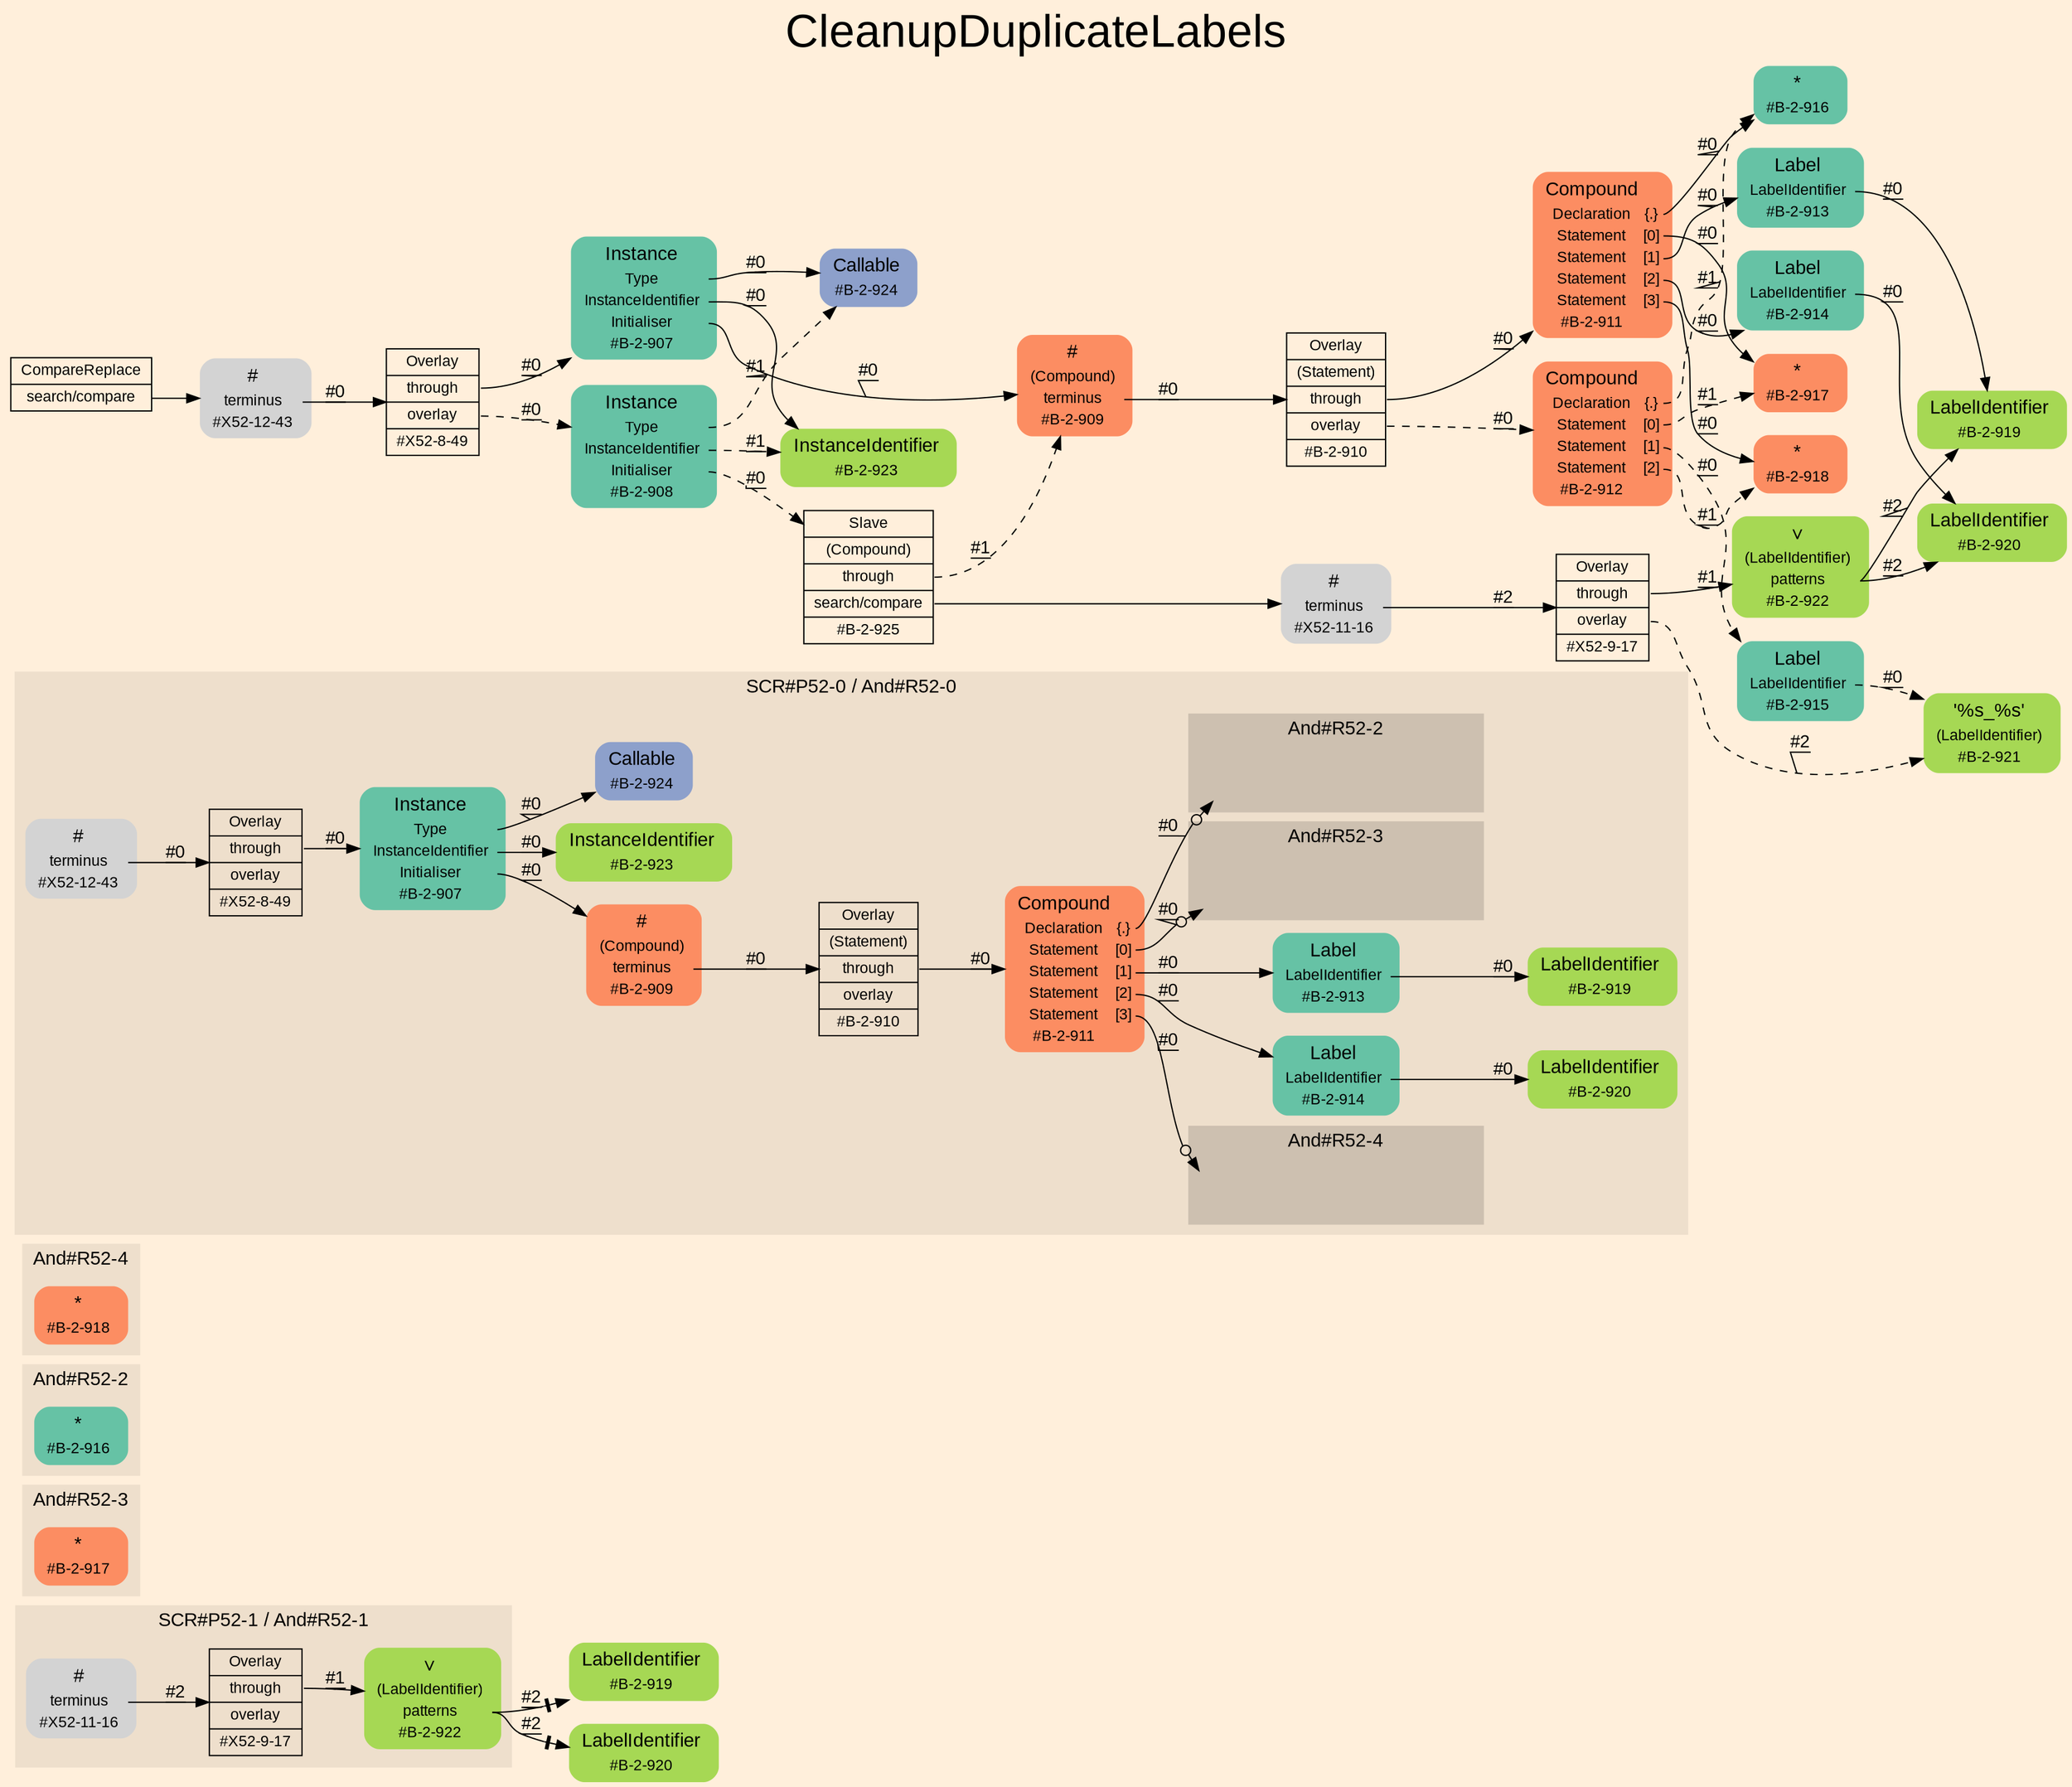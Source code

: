 digraph "CleanupDuplicateLabels" {
label = "CleanupDuplicateLabels"
labelloc = t
fontsize = "36"
graph [
    rankdir = "LR"
    ranksep = 0.3
    bgcolor = antiquewhite1
    color = black
    fontcolor = black
    fontname = "Arial"
];
node [
    fontname = "Arial"
];
edge [
    fontname = "Arial"
];

// -------------------- figure And#R52-1 --------------------
// -------- region And#R52-1 ----------
subgraph "clusterAnd#R52-1" {
    label = "SCR#P52-1 / And#R52-1"
    style = "filled"
    color = antiquewhite2
    fontsize = "15"
    "And#R52-1/#X52-11-16" [
        // -------- block And#R52-1/#X52-11-16 ----------
        shape = "plaintext"
        label = <<TABLE BORDER="0" CELLBORDER="0" CELLSPACING="0">
         <TR><TD><FONT POINT-SIZE="15.0">#</FONT></TD><TD></TD></TR>
         <TR><TD>terminus</TD><TD PORT="port0"></TD></TR>
         <TR><TD>#X52-11-16</TD><TD PORT="port1"></TD></TR>
        </TABLE>>
        style = "rounded,filled"
        fontsize = "12"
    ];
    
    "And#R52-1/#B-2-922" [
        // -------- block And#R52-1/#B-2-922 ----------
        shape = "plaintext"
        fillcolor = "/set28/5"
        label = <<TABLE BORDER="0" CELLBORDER="0" CELLSPACING="0">
         <TR><TD><FONT POINT-SIZE="15.0">∨</FONT></TD><TD></TD></TR>
         <TR><TD>(LabelIdentifier)</TD><TD PORT="port0"></TD></TR>
         <TR><TD>patterns</TD><TD PORT="port1"></TD></TR>
         <TR><TD>#B-2-922</TD><TD PORT="port2"></TD></TR>
        </TABLE>>
        style = "rounded,filled"
        fontsize = "12"
    ];
    
    "And#R52-1/#X52-9-17" [
        // -------- block And#R52-1/#X52-9-17 ----------
        shape = "record"
        fillcolor = antiquewhite2
        label = "<fixed> Overlay | <port0> through | <port1> overlay | <port2> #X52-9-17"
        style = "filled"
        fontsize = "12"
        color = black
        fontcolor = black
    ];
    
}

"And#R52-1/#B-2-919" [
    // -------- block And#R52-1/#B-2-919 ----------
    shape = "plaintext"
    fillcolor = "/set28/5"
    label = <<TABLE BORDER="0" CELLBORDER="0" CELLSPACING="0">
     <TR><TD><FONT POINT-SIZE="15.0">LabelIdentifier</FONT></TD><TD></TD></TR>
     <TR><TD>#B-2-919</TD><TD PORT="port0"></TD></TR>
    </TABLE>>
    style = "rounded,filled"
    fontsize = "12"
];

"And#R52-1/#B-2-920" [
    // -------- block And#R52-1/#B-2-920 ----------
    shape = "plaintext"
    fillcolor = "/set28/5"
    label = <<TABLE BORDER="0" CELLBORDER="0" CELLSPACING="0">
     <TR><TD><FONT POINT-SIZE="15.0">LabelIdentifier</FONT></TD><TD></TD></TR>
     <TR><TD>#B-2-920</TD><TD PORT="port0"></TD></TR>
    </TABLE>>
    style = "rounded,filled"
    fontsize = "12"
];

"And#R52-1/#X52-11-16":port0 -> "And#R52-1/#X52-9-17" [
    label = "#2"
    decorate = true
    color = black
    fontcolor = black
];

"And#R52-1/#B-2-922":port1 -> "And#R52-1/#B-2-919" [
    arrowhead="normalnonetee"
    label = "#2"
    decorate = true
    color = black
    fontcolor = black
];

"And#R52-1/#B-2-922":port1 -> "And#R52-1/#B-2-920" [
    arrowhead="normalnonetee"
    label = "#2"
    decorate = true
    color = black
    fontcolor = black
];

"And#R52-1/#X52-9-17":port0 -> "And#R52-1/#B-2-922" [
    label = "#1"
    decorate = true
    color = black
    fontcolor = black
];


// -------------------- figure And#R52-3 --------------------
// -------- region And#R52-3 ----------
subgraph "clusterAnd#R52-3" {
    label = "And#R52-3"
    style = "filled"
    color = antiquewhite2
    fontsize = "15"
    "And#R52-3/#B-2-917" [
        // -------- block And#R52-3/#B-2-917 ----------
        shape = "plaintext"
        fillcolor = "/set28/2"
        label = <<TABLE BORDER="0" CELLBORDER="0" CELLSPACING="0">
         <TR><TD><FONT POINT-SIZE="15.0">*</FONT></TD><TD></TD></TR>
         <TR><TD>#B-2-917</TD><TD PORT="port0"></TD></TR>
        </TABLE>>
        style = "rounded,filled"
        fontsize = "12"
    ];
    
}


// -------------------- figure And#R52-2 --------------------
// -------- region And#R52-2 ----------
subgraph "clusterAnd#R52-2" {
    label = "And#R52-2"
    style = "filled"
    color = antiquewhite2
    fontsize = "15"
    "And#R52-2/#B-2-916" [
        // -------- block And#R52-2/#B-2-916 ----------
        shape = "plaintext"
        fillcolor = "/set28/1"
        label = <<TABLE BORDER="0" CELLBORDER="0" CELLSPACING="0">
         <TR><TD><FONT POINT-SIZE="15.0">*</FONT></TD><TD></TD></TR>
         <TR><TD>#B-2-916</TD><TD PORT="port0"></TD></TR>
        </TABLE>>
        style = "rounded,filled"
        fontsize = "12"
    ];
    
}


// -------------------- figure And#R52-4 --------------------
// -------- region And#R52-4 ----------
subgraph "clusterAnd#R52-4" {
    label = "And#R52-4"
    style = "filled"
    color = antiquewhite2
    fontsize = "15"
    "And#R52-4/#B-2-918" [
        // -------- block And#R52-4/#B-2-918 ----------
        shape = "plaintext"
        fillcolor = "/set28/2"
        label = <<TABLE BORDER="0" CELLBORDER="0" CELLSPACING="0">
         <TR><TD><FONT POINT-SIZE="15.0">*</FONT></TD><TD></TD></TR>
         <TR><TD>#B-2-918</TD><TD PORT="port0"></TD></TR>
        </TABLE>>
        style = "rounded,filled"
        fontsize = "12"
    ];
    
}


// -------------------- figure And#R52-0 --------------------
// -------- region And#R52-0 ----------
subgraph "clusterAnd#R52-0" {
    label = "SCR#P52-0 / And#R52-0"
    style = "filled"
    color = antiquewhite2
    fontsize = "15"
    "And#R52-0/#B-2-911" [
        // -------- block And#R52-0/#B-2-911 ----------
        shape = "plaintext"
        fillcolor = "/set28/2"
        label = <<TABLE BORDER="0" CELLBORDER="0" CELLSPACING="0">
         <TR><TD><FONT POINT-SIZE="15.0">Compound</FONT></TD><TD></TD></TR>
         <TR><TD>Declaration</TD><TD PORT="port0">{.}</TD></TR>
         <TR><TD>Statement</TD><TD PORT="port1">[0]</TD></TR>
         <TR><TD>Statement</TD><TD PORT="port2">[1]</TD></TR>
         <TR><TD>Statement</TD><TD PORT="port3">[2]</TD></TR>
         <TR><TD>Statement</TD><TD PORT="port4">[3]</TD></TR>
         <TR><TD>#B-2-911</TD><TD PORT="port5"></TD></TR>
        </TABLE>>
        style = "rounded,filled"
        fontsize = "12"
    ];
    
    "And#R52-0/#B-2-920" [
        // -------- block And#R52-0/#B-2-920 ----------
        shape = "plaintext"
        fillcolor = "/set28/5"
        label = <<TABLE BORDER="0" CELLBORDER="0" CELLSPACING="0">
         <TR><TD><FONT POINT-SIZE="15.0">LabelIdentifier</FONT></TD><TD></TD></TR>
         <TR><TD>#B-2-920</TD><TD PORT="port0"></TD></TR>
        </TABLE>>
        style = "rounded,filled"
        fontsize = "12"
    ];
    
    "And#R52-0/#X52-12-43" [
        // -------- block And#R52-0/#X52-12-43 ----------
        shape = "plaintext"
        label = <<TABLE BORDER="0" CELLBORDER="0" CELLSPACING="0">
         <TR><TD><FONT POINT-SIZE="15.0">#</FONT></TD><TD></TD></TR>
         <TR><TD>terminus</TD><TD PORT="port0"></TD></TR>
         <TR><TD>#X52-12-43</TD><TD PORT="port1"></TD></TR>
        </TABLE>>
        style = "rounded,filled"
        fontsize = "12"
    ];
    
    "And#R52-0/#B-2-914" [
        // -------- block And#R52-0/#B-2-914 ----------
        shape = "plaintext"
        fillcolor = "/set28/1"
        label = <<TABLE BORDER="0" CELLBORDER="0" CELLSPACING="0">
         <TR><TD><FONT POINT-SIZE="15.0">Label</FONT></TD><TD></TD></TR>
         <TR><TD>LabelIdentifier</TD><TD PORT="port0"></TD></TR>
         <TR><TD>#B-2-914</TD><TD PORT="port1"></TD></TR>
        </TABLE>>
        style = "rounded,filled"
        fontsize = "12"
    ];
    
    "And#R52-0/#X52-8-49" [
        // -------- block And#R52-0/#X52-8-49 ----------
        shape = "record"
        fillcolor = antiquewhite2
        label = "<fixed> Overlay | <port0> through | <port1> overlay | <port2> #X52-8-49"
        style = "filled"
        fontsize = "12"
        color = black
        fontcolor = black
    ];
    
    "And#R52-0/#B-2-913" [
        // -------- block And#R52-0/#B-2-913 ----------
        shape = "plaintext"
        fillcolor = "/set28/1"
        label = <<TABLE BORDER="0" CELLBORDER="0" CELLSPACING="0">
         <TR><TD><FONT POINT-SIZE="15.0">Label</FONT></TD><TD></TD></TR>
         <TR><TD>LabelIdentifier</TD><TD PORT="port0"></TD></TR>
         <TR><TD>#B-2-913</TD><TD PORT="port1"></TD></TR>
        </TABLE>>
        style = "rounded,filled"
        fontsize = "12"
    ];
    
    "And#R52-0/#B-2-924" [
        // -------- block And#R52-0/#B-2-924 ----------
        shape = "plaintext"
        fillcolor = "/set28/3"
        label = <<TABLE BORDER="0" CELLBORDER="0" CELLSPACING="0">
         <TR><TD><FONT POINT-SIZE="15.0">Callable</FONT></TD><TD></TD></TR>
         <TR><TD>#B-2-924</TD><TD PORT="port0"></TD></TR>
        </TABLE>>
        style = "rounded,filled"
        fontsize = "12"
    ];
    
    "And#R52-0/#B-2-923" [
        // -------- block And#R52-0/#B-2-923 ----------
        shape = "plaintext"
        fillcolor = "/set28/5"
        label = <<TABLE BORDER="0" CELLBORDER="0" CELLSPACING="0">
         <TR><TD><FONT POINT-SIZE="15.0">InstanceIdentifier</FONT></TD><TD></TD></TR>
         <TR><TD>#B-2-923</TD><TD PORT="port0"></TD></TR>
        </TABLE>>
        style = "rounded,filled"
        fontsize = "12"
    ];
    
    "And#R52-0/#B-2-909" [
        // -------- block And#R52-0/#B-2-909 ----------
        shape = "plaintext"
        fillcolor = "/set28/2"
        label = <<TABLE BORDER="0" CELLBORDER="0" CELLSPACING="0">
         <TR><TD><FONT POINT-SIZE="15.0">#</FONT></TD><TD></TD></TR>
         <TR><TD>(Compound)</TD><TD PORT="port0"></TD></TR>
         <TR><TD>terminus</TD><TD PORT="port1"></TD></TR>
         <TR><TD>#B-2-909</TD><TD PORT="port2"></TD></TR>
        </TABLE>>
        style = "rounded,filled"
        fontsize = "12"
    ];
    
    "And#R52-0/#B-2-907" [
        // -------- block And#R52-0/#B-2-907 ----------
        shape = "plaintext"
        fillcolor = "/set28/1"
        label = <<TABLE BORDER="0" CELLBORDER="0" CELLSPACING="0">
         <TR><TD><FONT POINT-SIZE="15.0">Instance</FONT></TD><TD></TD></TR>
         <TR><TD>Type</TD><TD PORT="port0"></TD></TR>
         <TR><TD>InstanceIdentifier</TD><TD PORT="port1"></TD></TR>
         <TR><TD>Initialiser</TD><TD PORT="port2"></TD></TR>
         <TR><TD>#B-2-907</TD><TD PORT="port3"></TD></TR>
        </TABLE>>
        style = "rounded,filled"
        fontsize = "12"
    ];
    
    "And#R52-0/#B-2-919" [
        // -------- block And#R52-0/#B-2-919 ----------
        shape = "plaintext"
        fillcolor = "/set28/5"
        label = <<TABLE BORDER="0" CELLBORDER="0" CELLSPACING="0">
         <TR><TD><FONT POINT-SIZE="15.0">LabelIdentifier</FONT></TD><TD></TD></TR>
         <TR><TD>#B-2-919</TD><TD PORT="port0"></TD></TR>
        </TABLE>>
        style = "rounded,filled"
        fontsize = "12"
    ];
    
    "And#R52-0/#B-2-910" [
        // -------- block And#R52-0/#B-2-910 ----------
        shape = "record"
        fillcolor = antiquewhite2
        label = "<fixed> Overlay | <port0> (Statement) | <port1> through | <port2> overlay | <port3> #B-2-910"
        style = "filled"
        fontsize = "12"
        color = black
        fontcolor = black
    ];
    
    // -------- region And#R52-0/And#R52-2 ----------
    subgraph "clusterAnd#R52-0/And#R52-2" {
        label = "And#R52-2"
        style = "filled"
        color = antiquewhite3
        fontsize = "15"
        "And#R52-0/And#R52-2/#B-2-916" [
            // -------- block And#R52-0/And#R52-2/#B-2-916 ----------
            shape = none
            fillcolor = "/set28/1"
            style = "invisible"
        ];
        
    }
    
    // -------- region And#R52-0/And#R52-3 ----------
    subgraph "clusterAnd#R52-0/And#R52-3" {
        label = "And#R52-3"
        style = "filled"
        color = antiquewhite3
        fontsize = "15"
        "And#R52-0/And#R52-3/#B-2-917" [
            // -------- block And#R52-0/And#R52-3/#B-2-917 ----------
            shape = none
            fillcolor = "/set28/2"
            style = "invisible"
        ];
        
    }
    
    // -------- region And#R52-0/And#R52-4 ----------
    subgraph "clusterAnd#R52-0/And#R52-4" {
        label = "And#R52-4"
        style = "filled"
        color = antiquewhite3
        fontsize = "15"
        "And#R52-0/And#R52-4/#B-2-918" [
            // -------- block And#R52-0/And#R52-4/#B-2-918 ----------
            shape = none
            fillcolor = "/set28/2"
            style = "invisible"
        ];
        
    }
    
}

"And#R52-0/#B-2-911":port0 -> "And#R52-0/And#R52-2/#B-2-916" [
    arrowhead="normalnoneodot"
    label = "#0"
    decorate = true
    color = black
    fontcolor = black
];

"And#R52-0/#B-2-911":port1 -> "And#R52-0/And#R52-3/#B-2-917" [
    arrowhead="normalnoneodot"
    label = "#0"
    decorate = true
    color = black
    fontcolor = black
];

"And#R52-0/#B-2-911":port2 -> "And#R52-0/#B-2-913" [
    label = "#0"
    decorate = true
    color = black
    fontcolor = black
];

"And#R52-0/#B-2-911":port3 -> "And#R52-0/#B-2-914" [
    label = "#0"
    decorate = true
    color = black
    fontcolor = black
];

"And#R52-0/#B-2-911":port4 -> "And#R52-0/And#R52-4/#B-2-918" [
    arrowhead="normalnoneodot"
    label = "#0"
    decorate = true
    color = black
    fontcolor = black
];

"And#R52-0/#X52-12-43":port0 -> "And#R52-0/#X52-8-49" [
    label = "#0"
    decorate = true
    color = black
    fontcolor = black
];

"And#R52-0/#B-2-914":port0 -> "And#R52-0/#B-2-920" [
    label = "#0"
    decorate = true
    color = black
    fontcolor = black
];

"And#R52-0/#X52-8-49":port0 -> "And#R52-0/#B-2-907" [
    label = "#0"
    decorate = true
    color = black
    fontcolor = black
];

"And#R52-0/#B-2-913":port0 -> "And#R52-0/#B-2-919" [
    label = "#0"
    decorate = true
    color = black
    fontcolor = black
];

"And#R52-0/#B-2-909":port1 -> "And#R52-0/#B-2-910" [
    label = "#0"
    decorate = true
    color = black
    fontcolor = black
];

"And#R52-0/#B-2-907":port0 -> "And#R52-0/#B-2-924" [
    label = "#0"
    decorate = true
    color = black
    fontcolor = black
];

"And#R52-0/#B-2-907":port1 -> "And#R52-0/#B-2-923" [
    label = "#0"
    decorate = true
    color = black
    fontcolor = black
];

"And#R52-0/#B-2-907":port2 -> "And#R52-0/#B-2-909" [
    label = "#0"
    decorate = true
    color = black
    fontcolor = black
];

"And#R52-0/#B-2-910":port1 -> "And#R52-0/#B-2-911" [
    label = "#0"
    decorate = true
    color = black
    fontcolor = black
];


// -------------------- transformation figure --------------------
"CR#X52-10-52" [
    // -------- block CR#X52-10-52 ----------
    shape = "record"
    fillcolor = antiquewhite1
    label = "<fixed> CompareReplace | <port0> search/compare"
    style = "filled"
    fontsize = "12"
    color = black
    fontcolor = black
];

"#X52-12-43" [
    // -------- block #X52-12-43 ----------
    shape = "plaintext"
    label = <<TABLE BORDER="0" CELLBORDER="0" CELLSPACING="0">
     <TR><TD><FONT POINT-SIZE="15.0">#</FONT></TD><TD></TD></TR>
     <TR><TD>terminus</TD><TD PORT="port0"></TD></TR>
     <TR><TD>#X52-12-43</TD><TD PORT="port1"></TD></TR>
    </TABLE>>
    style = "rounded,filled"
    fontsize = "12"
];

"#X52-8-49" [
    // -------- block #X52-8-49 ----------
    shape = "record"
    fillcolor = antiquewhite1
    label = "<fixed> Overlay | <port0> through | <port1> overlay | <port2> #X52-8-49"
    style = "filled"
    fontsize = "12"
    color = black
    fontcolor = black
];

"#B-2-907" [
    // -------- block #B-2-907 ----------
    shape = "plaintext"
    fillcolor = "/set28/1"
    label = <<TABLE BORDER="0" CELLBORDER="0" CELLSPACING="0">
     <TR><TD><FONT POINT-SIZE="15.0">Instance</FONT></TD><TD></TD></TR>
     <TR><TD>Type</TD><TD PORT="port0"></TD></TR>
     <TR><TD>InstanceIdentifier</TD><TD PORT="port1"></TD></TR>
     <TR><TD>Initialiser</TD><TD PORT="port2"></TD></TR>
     <TR><TD>#B-2-907</TD><TD PORT="port3"></TD></TR>
    </TABLE>>
    style = "rounded,filled"
    fontsize = "12"
];

"#B-2-924" [
    // -------- block #B-2-924 ----------
    shape = "plaintext"
    fillcolor = "/set28/3"
    label = <<TABLE BORDER="0" CELLBORDER="0" CELLSPACING="0">
     <TR><TD><FONT POINT-SIZE="15.0">Callable</FONT></TD><TD></TD></TR>
     <TR><TD>#B-2-924</TD><TD PORT="port0"></TD></TR>
    </TABLE>>
    style = "rounded,filled"
    fontsize = "12"
];

"#B-2-923" [
    // -------- block #B-2-923 ----------
    shape = "plaintext"
    fillcolor = "/set28/5"
    label = <<TABLE BORDER="0" CELLBORDER="0" CELLSPACING="0">
     <TR><TD><FONT POINT-SIZE="15.0">InstanceIdentifier</FONT></TD><TD></TD></TR>
     <TR><TD>#B-2-923</TD><TD PORT="port0"></TD></TR>
    </TABLE>>
    style = "rounded,filled"
    fontsize = "12"
];

"#B-2-909" [
    // -------- block #B-2-909 ----------
    shape = "plaintext"
    fillcolor = "/set28/2"
    label = <<TABLE BORDER="0" CELLBORDER="0" CELLSPACING="0">
     <TR><TD><FONT POINT-SIZE="15.0">#</FONT></TD><TD></TD></TR>
     <TR><TD>(Compound)</TD><TD PORT="port0"></TD></TR>
     <TR><TD>terminus</TD><TD PORT="port1"></TD></TR>
     <TR><TD>#B-2-909</TD><TD PORT="port2"></TD></TR>
    </TABLE>>
    style = "rounded,filled"
    fontsize = "12"
];

"#B-2-910" [
    // -------- block #B-2-910 ----------
    shape = "record"
    fillcolor = antiquewhite1
    label = "<fixed> Overlay | <port0> (Statement) | <port1> through | <port2> overlay | <port3> #B-2-910"
    style = "filled"
    fontsize = "12"
    color = black
    fontcolor = black
];

"#B-2-911" [
    // -------- block #B-2-911 ----------
    shape = "plaintext"
    fillcolor = "/set28/2"
    label = <<TABLE BORDER="0" CELLBORDER="0" CELLSPACING="0">
     <TR><TD><FONT POINT-SIZE="15.0">Compound</FONT></TD><TD></TD></TR>
     <TR><TD>Declaration</TD><TD PORT="port0">{.}</TD></TR>
     <TR><TD>Statement</TD><TD PORT="port1">[0]</TD></TR>
     <TR><TD>Statement</TD><TD PORT="port2">[1]</TD></TR>
     <TR><TD>Statement</TD><TD PORT="port3">[2]</TD></TR>
     <TR><TD>Statement</TD><TD PORT="port4">[3]</TD></TR>
     <TR><TD>#B-2-911</TD><TD PORT="port5"></TD></TR>
    </TABLE>>
    style = "rounded,filled"
    fontsize = "12"
];

"#B-2-916" [
    // -------- block #B-2-916 ----------
    shape = "plaintext"
    fillcolor = "/set28/1"
    label = <<TABLE BORDER="0" CELLBORDER="0" CELLSPACING="0">
     <TR><TD><FONT POINT-SIZE="15.0">*</FONT></TD><TD></TD></TR>
     <TR><TD>#B-2-916</TD><TD PORT="port0"></TD></TR>
    </TABLE>>
    style = "rounded,filled"
    fontsize = "12"
];

"#B-2-917" [
    // -------- block #B-2-917 ----------
    shape = "plaintext"
    fillcolor = "/set28/2"
    label = <<TABLE BORDER="0" CELLBORDER="0" CELLSPACING="0">
     <TR><TD><FONT POINT-SIZE="15.0">*</FONT></TD><TD></TD></TR>
     <TR><TD>#B-2-917</TD><TD PORT="port0"></TD></TR>
    </TABLE>>
    style = "rounded,filled"
    fontsize = "12"
];

"#B-2-913" [
    // -------- block #B-2-913 ----------
    shape = "plaintext"
    fillcolor = "/set28/1"
    label = <<TABLE BORDER="0" CELLBORDER="0" CELLSPACING="0">
     <TR><TD><FONT POINT-SIZE="15.0">Label</FONT></TD><TD></TD></TR>
     <TR><TD>LabelIdentifier</TD><TD PORT="port0"></TD></TR>
     <TR><TD>#B-2-913</TD><TD PORT="port1"></TD></TR>
    </TABLE>>
    style = "rounded,filled"
    fontsize = "12"
];

"#B-2-919" [
    // -------- block #B-2-919 ----------
    shape = "plaintext"
    fillcolor = "/set28/5"
    label = <<TABLE BORDER="0" CELLBORDER="0" CELLSPACING="0">
     <TR><TD><FONT POINT-SIZE="15.0">LabelIdentifier</FONT></TD><TD></TD></TR>
     <TR><TD>#B-2-919</TD><TD PORT="port0"></TD></TR>
    </TABLE>>
    style = "rounded,filled"
    fontsize = "12"
];

"#B-2-914" [
    // -------- block #B-2-914 ----------
    shape = "plaintext"
    fillcolor = "/set28/1"
    label = <<TABLE BORDER="0" CELLBORDER="0" CELLSPACING="0">
     <TR><TD><FONT POINT-SIZE="15.0">Label</FONT></TD><TD></TD></TR>
     <TR><TD>LabelIdentifier</TD><TD PORT="port0"></TD></TR>
     <TR><TD>#B-2-914</TD><TD PORT="port1"></TD></TR>
    </TABLE>>
    style = "rounded,filled"
    fontsize = "12"
];

"#B-2-920" [
    // -------- block #B-2-920 ----------
    shape = "plaintext"
    fillcolor = "/set28/5"
    label = <<TABLE BORDER="0" CELLBORDER="0" CELLSPACING="0">
     <TR><TD><FONT POINT-SIZE="15.0">LabelIdentifier</FONT></TD><TD></TD></TR>
     <TR><TD>#B-2-920</TD><TD PORT="port0"></TD></TR>
    </TABLE>>
    style = "rounded,filled"
    fontsize = "12"
];

"#B-2-918" [
    // -------- block #B-2-918 ----------
    shape = "plaintext"
    fillcolor = "/set28/2"
    label = <<TABLE BORDER="0" CELLBORDER="0" CELLSPACING="0">
     <TR><TD><FONT POINT-SIZE="15.0">*</FONT></TD><TD></TD></TR>
     <TR><TD>#B-2-918</TD><TD PORT="port0"></TD></TR>
    </TABLE>>
    style = "rounded,filled"
    fontsize = "12"
];

"#B-2-912" [
    // -------- block #B-2-912 ----------
    shape = "plaintext"
    fillcolor = "/set28/2"
    label = <<TABLE BORDER="0" CELLBORDER="0" CELLSPACING="0">
     <TR><TD><FONT POINT-SIZE="15.0">Compound</FONT></TD><TD></TD></TR>
     <TR><TD>Declaration</TD><TD PORT="port0">{.}</TD></TR>
     <TR><TD>Statement</TD><TD PORT="port1">[0]</TD></TR>
     <TR><TD>Statement</TD><TD PORT="port2">[1]</TD></TR>
     <TR><TD>Statement</TD><TD PORT="port3">[2]</TD></TR>
     <TR><TD>#B-2-912</TD><TD PORT="port4"></TD></TR>
    </TABLE>>
    style = "rounded,filled"
    fontsize = "12"
];

"#B-2-915" [
    // -------- block #B-2-915 ----------
    shape = "plaintext"
    fillcolor = "/set28/1"
    label = <<TABLE BORDER="0" CELLBORDER="0" CELLSPACING="0">
     <TR><TD><FONT POINT-SIZE="15.0">Label</FONT></TD><TD></TD></TR>
     <TR><TD>LabelIdentifier</TD><TD PORT="port0"></TD></TR>
     <TR><TD>#B-2-915</TD><TD PORT="port1"></TD></TR>
    </TABLE>>
    style = "rounded,filled"
    fontsize = "12"
];

"#B-2-921" [
    // -------- block #B-2-921 ----------
    shape = "plaintext"
    fillcolor = "/set28/5"
    label = <<TABLE BORDER="0" CELLBORDER="0" CELLSPACING="0">
     <TR><TD><FONT POINT-SIZE="15.0">'%s_%s'</FONT></TD><TD></TD></TR>
     <TR><TD>(LabelIdentifier)</TD><TD PORT="port0"></TD></TR>
     <TR><TD>#B-2-921</TD><TD PORT="port1"></TD></TR>
    </TABLE>>
    style = "rounded,filled"
    fontsize = "12"
];

"#B-2-908" [
    // -------- block #B-2-908 ----------
    shape = "plaintext"
    fillcolor = "/set28/1"
    label = <<TABLE BORDER="0" CELLBORDER="0" CELLSPACING="0">
     <TR><TD><FONT POINT-SIZE="15.0">Instance</FONT></TD><TD></TD></TR>
     <TR><TD>Type</TD><TD PORT="port0"></TD></TR>
     <TR><TD>InstanceIdentifier</TD><TD PORT="port1"></TD></TR>
     <TR><TD>Initialiser</TD><TD PORT="port2"></TD></TR>
     <TR><TD>#B-2-908</TD><TD PORT="port3"></TD></TR>
    </TABLE>>
    style = "rounded,filled"
    fontsize = "12"
];

"#B-2-925" [
    // -------- block #B-2-925 ----------
    shape = "record"
    fillcolor = antiquewhite1
    label = "<fixed> Slave | <port0> (Compound) | <port1> through | <port2> search/compare | <port3> #B-2-925"
    style = "filled"
    fontsize = "12"
    color = black
    fontcolor = black
];

"#X52-11-16" [
    // -------- block #X52-11-16 ----------
    shape = "plaintext"
    label = <<TABLE BORDER="0" CELLBORDER="0" CELLSPACING="0">
     <TR><TD><FONT POINT-SIZE="15.0">#</FONT></TD><TD></TD></TR>
     <TR><TD>terminus</TD><TD PORT="port0"></TD></TR>
     <TR><TD>#X52-11-16</TD><TD PORT="port1"></TD></TR>
    </TABLE>>
    style = "rounded,filled"
    fontsize = "12"
];

"#X52-9-17" [
    // -------- block #X52-9-17 ----------
    shape = "record"
    fillcolor = antiquewhite1
    label = "<fixed> Overlay | <port0> through | <port1> overlay | <port2> #X52-9-17"
    style = "filled"
    fontsize = "12"
    color = black
    fontcolor = black
];

"#B-2-922" [
    // -------- block #B-2-922 ----------
    shape = "plaintext"
    fillcolor = "/set28/5"
    label = <<TABLE BORDER="0" CELLBORDER="0" CELLSPACING="0">
     <TR><TD><FONT POINT-SIZE="15.0">∨</FONT></TD><TD></TD></TR>
     <TR><TD>(LabelIdentifier)</TD><TD PORT="port0"></TD></TR>
     <TR><TD>patterns</TD><TD PORT="port1"></TD></TR>
     <TR><TD>#B-2-922</TD><TD PORT="port2"></TD></TR>
    </TABLE>>
    style = "rounded,filled"
    fontsize = "12"
];

"CR#X52-10-52":port0 -> "#X52-12-43" [
    label = ""
    decorate = true
    color = black
    fontcolor = black
];

"#X52-12-43":port0 -> "#X52-8-49" [
    label = "#0"
    decorate = true
    color = black
    fontcolor = black
];

"#X52-8-49":port0 -> "#B-2-907" [
    label = "#0"
    decorate = true
    color = black
    fontcolor = black
];

"#X52-8-49":port1 -> "#B-2-908" [
    style="dashed"
    label = "#0"
    decorate = true
    color = black
    fontcolor = black
];

"#B-2-907":port0 -> "#B-2-924" [
    label = "#0"
    decorate = true
    color = black
    fontcolor = black
];

"#B-2-907":port1 -> "#B-2-923" [
    label = "#0"
    decorate = true
    color = black
    fontcolor = black
];

"#B-2-907":port2 -> "#B-2-909" [
    label = "#0"
    decorate = true
    color = black
    fontcolor = black
];

"#B-2-909":port1 -> "#B-2-910" [
    label = "#0"
    decorate = true
    color = black
    fontcolor = black
];

"#B-2-910":port1 -> "#B-2-911" [
    label = "#0"
    decorate = true
    color = black
    fontcolor = black
];

"#B-2-910":port2 -> "#B-2-912" [
    style="dashed"
    label = "#0"
    decorate = true
    color = black
    fontcolor = black
];

"#B-2-911":port0 -> "#B-2-916" [
    label = "#0"
    decorate = true
    color = black
    fontcolor = black
];

"#B-2-911":port1 -> "#B-2-917" [
    label = "#0"
    decorate = true
    color = black
    fontcolor = black
];

"#B-2-911":port2 -> "#B-2-913" [
    label = "#0"
    decorate = true
    color = black
    fontcolor = black
];

"#B-2-911":port3 -> "#B-2-914" [
    label = "#0"
    decorate = true
    color = black
    fontcolor = black
];

"#B-2-911":port4 -> "#B-2-918" [
    label = "#0"
    decorate = true
    color = black
    fontcolor = black
];

"#B-2-913":port0 -> "#B-2-919" [
    label = "#0"
    decorate = true
    color = black
    fontcolor = black
];

"#B-2-914":port0 -> "#B-2-920" [
    label = "#0"
    decorate = true
    color = black
    fontcolor = black
];

"#B-2-912":port0 -> "#B-2-916" [
    style="dashed"
    label = "#1"
    decorate = true
    color = black
    fontcolor = black
];

"#B-2-912":port1 -> "#B-2-917" [
    style="dashed"
    label = "#1"
    decorate = true
    color = black
    fontcolor = black
];

"#B-2-912":port2 -> "#B-2-915" [
    style="dashed"
    label = "#0"
    decorate = true
    color = black
    fontcolor = black
];

"#B-2-912":port3 -> "#B-2-918" [
    style="dashed"
    label = "#1"
    decorate = true
    color = black
    fontcolor = black
];

"#B-2-915":port0 -> "#B-2-921" [
    style="dashed"
    label = "#0"
    decorate = true
    color = black
    fontcolor = black
];

"#B-2-908":port0 -> "#B-2-924" [
    style="dashed"
    label = "#1"
    decorate = true
    color = black
    fontcolor = black
];

"#B-2-908":port1 -> "#B-2-923" [
    style="dashed"
    label = "#1"
    decorate = true
    color = black
    fontcolor = black
];

"#B-2-908":port2 -> "#B-2-925" [
    style="dashed"
    label = "#0"
    decorate = true
    color = black
    fontcolor = black
];

"#B-2-925":port1 -> "#B-2-909" [
    style="dashed"
    label = "#1"
    decorate = true
    color = black
    fontcolor = black
];

"#B-2-925":port2 -> "#X52-11-16" [
    label = ""
    decorate = true
    color = black
    fontcolor = black
];

"#X52-11-16":port0 -> "#X52-9-17" [
    label = "#2"
    decorate = true
    color = black
    fontcolor = black
];

"#X52-9-17":port0 -> "#B-2-922" [
    label = "#1"
    decorate = true
    color = black
    fontcolor = black
];

"#X52-9-17":port1 -> "#B-2-921" [
    style="dashed"
    label = "#2"
    decorate = true
    color = black
    fontcolor = black
];

"#B-2-922":port1 -> "#B-2-919" [
    label = "#2"
    decorate = true
    color = black
    fontcolor = black
];

"#B-2-922":port1 -> "#B-2-920" [
    label = "#2"
    decorate = true
    color = black
    fontcolor = black
];


}
